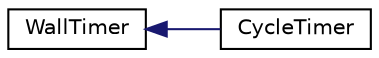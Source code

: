 digraph "Graphical Class Hierarchy"
{
 // LATEX_PDF_SIZE
  edge [fontname="Helvetica",fontsize="10",labelfontname="Helvetica",labelfontsize="10"];
  node [fontname="Helvetica",fontsize="10",shape=record];
  rankdir="LR";
  Node0 [label="WallTimer",height=0.2,width=0.4,color="black", fillcolor="white", style="filled",URL="$class_wall_timer.html",tooltip=" "];
  Node0 -> Node1 [dir="back",color="midnightblue",fontsize="10",style="solid",fontname="Helvetica"];
  Node1 [label="CycleTimer",height=0.2,width=0.4,color="black", fillcolor="white", style="filled",URL="$class_cycle_timer.html",tooltip=" "];
}
